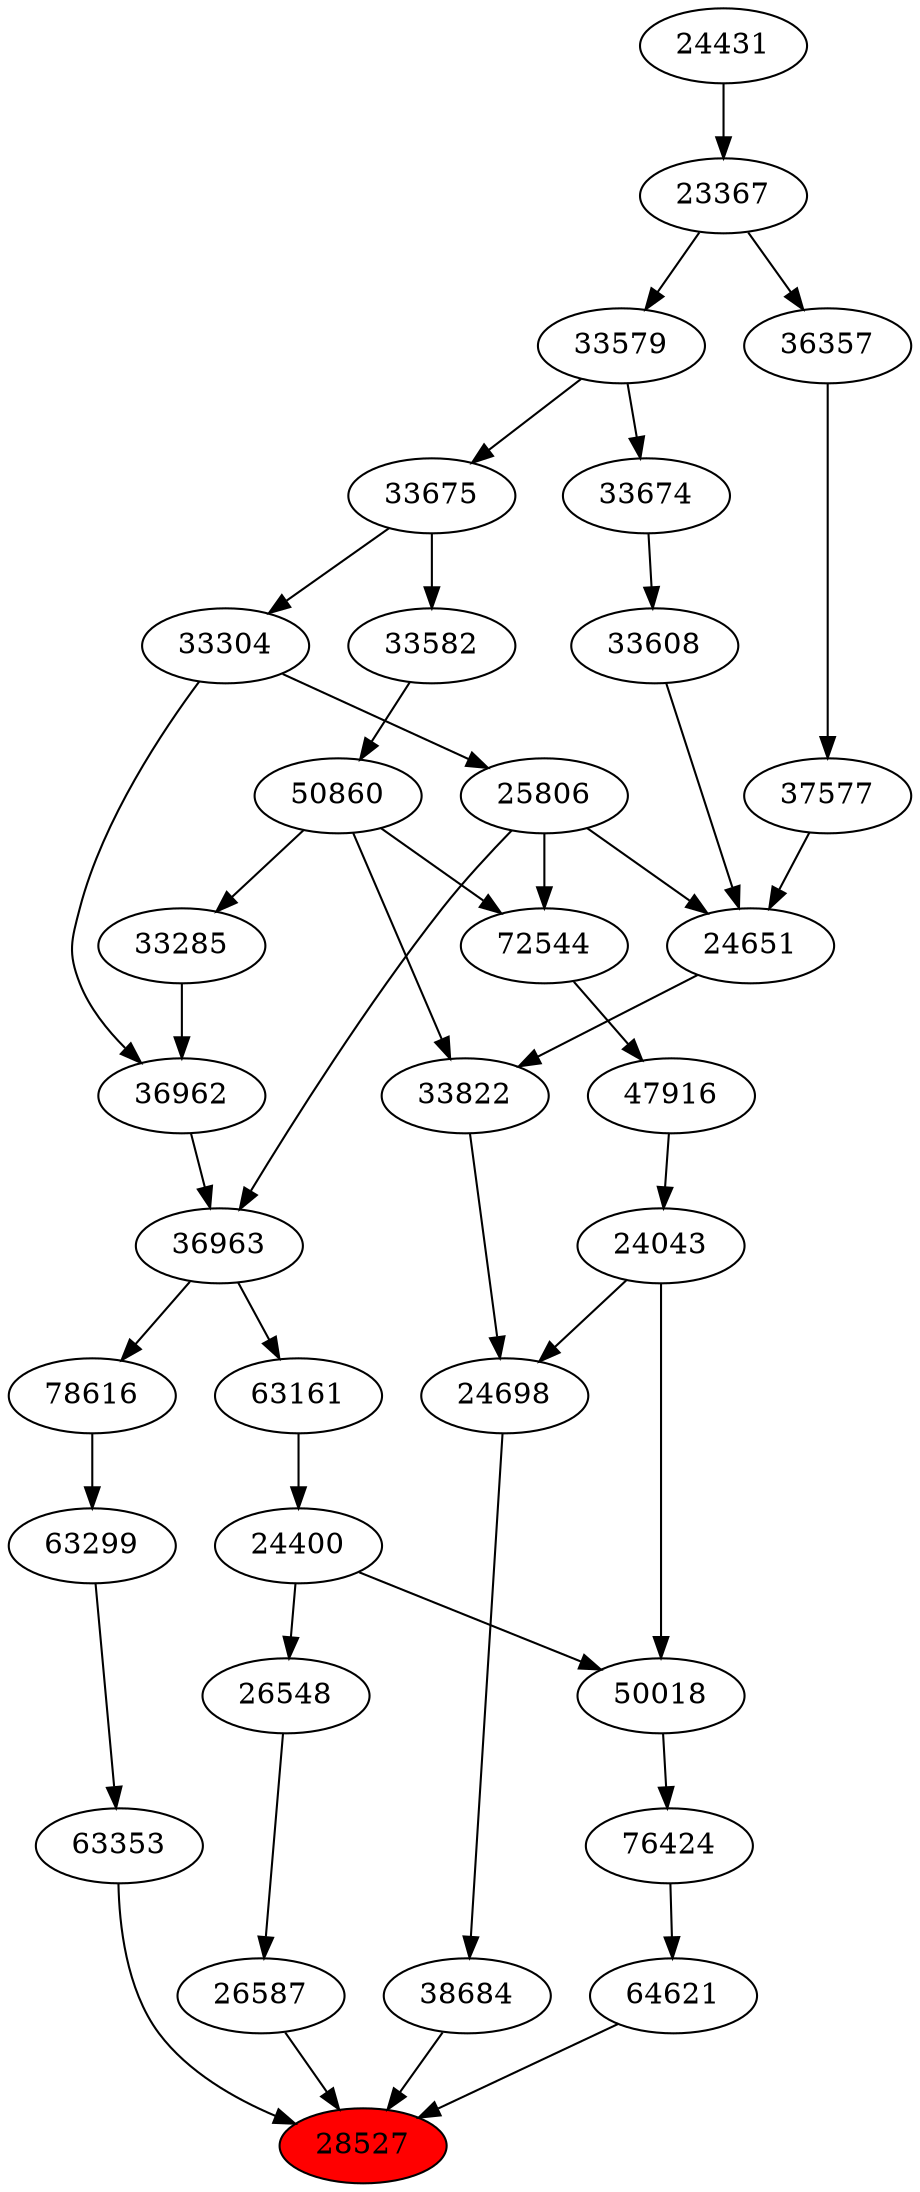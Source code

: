 strict digraph{ 
28527 [label="28527" fillcolor=red style=filled]
63353 -> 28527
64621 -> 28527
38684 -> 28527
26587 -> 28527
63353 [label="63353"]
63299 -> 63353
64621 [label="64621"]
76424 -> 64621
38684 [label="38684"]
24698 -> 38684
26587 [label="26587"]
26548 -> 26587
63299 [label="63299"]
78616 -> 63299
76424 [label="76424"]
50018 -> 76424
24698 [label="24698"]
24043 -> 24698
33822 -> 24698
26548 [label="26548"]
24400 -> 26548
78616 [label="78616"]
36963 -> 78616
50018 [label="50018"]
24043 -> 50018
24400 -> 50018
24043 [label="24043"]
47916 -> 24043
33822 [label="33822"]
24651 -> 33822
50860 -> 33822
24400 [label="24400"]
63161 -> 24400
36963 [label="36963"]
36962 -> 36963
25806 -> 36963
47916 [label="47916"]
72544 -> 47916
24651 [label="24651"]
25806 -> 24651
33608 -> 24651
37577 -> 24651
50860 [label="50860"]
33582 -> 50860
63161 [label="63161"]
36963 -> 63161
36962 [label="36962"]
33285 -> 36962
33304 -> 36962
25806 [label="25806"]
33304 -> 25806
72544 [label="72544"]
50860 -> 72544
25806 -> 72544
33608 [label="33608"]
33674 -> 33608
37577 [label="37577"]
36357 -> 37577
33582 [label="33582"]
33675 -> 33582
33285 [label="33285"]
50860 -> 33285
33304 [label="33304"]
33675 -> 33304
33674 [label="33674"]
33579 -> 33674
36357 [label="36357"]
23367 -> 36357
33675 [label="33675"]
33579 -> 33675
33579 [label="33579"]
23367 -> 33579
23367 [label="23367"]
24431 -> 23367
24431 [label="24431"]
}